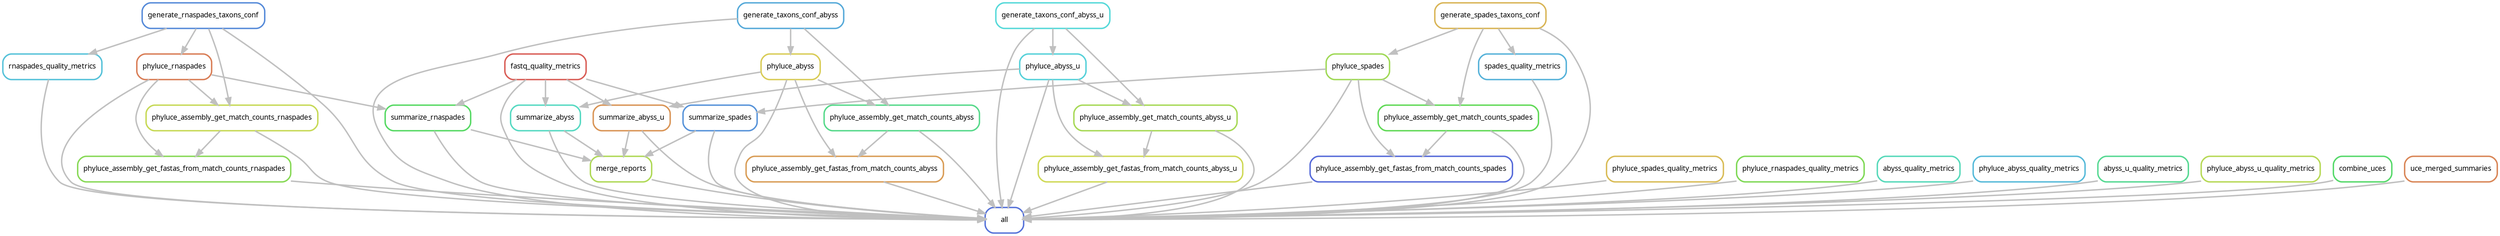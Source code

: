 digraph snakemake_dag {
    graph[bgcolor=white, margin=0];
    node[shape=box, style=rounded, fontname=sans,                 fontsize=10, penwidth=2];
    edge[penwidth=2, color=grey];
	0[label = "all", color = "0.63 0.6 0.85", style="rounded"];
	1[label = "fastq_quality_metrics", color = "0.01 0.6 0.85", style="rounded"];
	2[label = "spades_quality_metrics", color = "0.55 0.6 0.85", style="rounded"];
	3[label = "generate_spades_taxons_conf", color = "0.12 0.6 0.85", style="rounded"];
	4[label = "phyluce_spades", color = "0.24 0.6 0.85", style="rounded"];
	5[label = "phyluce_assembly_get_match_counts_spades", color = "0.32 0.6 0.85", style="rounded"];
	6[label = "phyluce_assembly_get_fastas_from_match_counts_spades", color = "0.64 0.6 0.85", style="rounded"];
	7[label = "phyluce_spades_quality_metrics", color = "0.13 0.6 0.85", style="rounded"];
	8[label = "summarize_spades", color = "0.59 0.6 0.85", style="rounded"];
	9[label = "rnaspades_quality_metrics", color = "0.53 0.6 0.85", style="rounded"];
	10[label = "generate_rnaspades_taxons_conf", color = "0.60 0.6 0.85", style="rounded"];
	11[label = "phyluce_rnaspades", color = "0.05 0.6 0.85", style="rounded"];
	12[label = "phyluce_assembly_get_match_counts_rnaspades", color = "0.19 0.6 0.85", style="rounded"];
	13[label = "phyluce_assembly_get_fastas_from_match_counts_rnaspades", color = "0.27 0.6 0.85", style="rounded"];
	14[label = "phyluce_rnaspades_quality_metrics", color = "0.28 0.6 0.85", style="rounded"];
	15[label = "summarize_rnaspades", color = "0.35 0.6 0.85", style="rounded"];
	16[label = "abyss_quality_metrics", color = "0.46 0.6 0.85", style="rounded"];
	17[label = "generate_taxons_conf_abyss", color = "0.56 0.6 0.85", style="rounded"];
	18[label = "phyluce_abyss", color = "0.15 0.6 0.85", style="rounded"];
	19[label = "phyluce_assembly_get_match_counts_abyss", color = "0.40 0.6 0.85", style="rounded"];
	20[label = "phyluce_assembly_get_fastas_from_match_counts_abyss", color = "0.09 0.6 0.85", style="rounded"];
	21[label = "phyluce_abyss_quality_metrics", color = "0.54 0.6 0.85", style="rounded"];
	22[label = "summarize_abyss", color = "0.47 0.6 0.85", style="rounded"];
	23[label = "abyss_u_quality_metrics", color = "0.41 0.6 0.85", style="rounded"];
	24[label = "generate_taxons_conf_abyss_u", color = "0.50 0.6 0.85", style="rounded"];
	25[label = "phyluce_abyss_u", color = "0.51 0.6 0.85", style="rounded"];
	26[label = "phyluce_assembly_get_match_counts_abyss_u", color = "0.23 0.6 0.85", style="rounded"];
	27[label = "phyluce_assembly_get_fastas_from_match_counts_abyss_u", color = "0.18 0.6 0.85", style="rounded"];
	28[label = "phyluce_abyss_u_quality_metrics", color = "0.21 0.6 0.85", style="rounded"];
	29[label = "summarize_abyss_u", color = "0.08 0.6 0.85", style="rounded"];
	30[label = "combine_uces", color = "0.36 0.6 0.85", style="rounded"];
	31[label = "merge_reports", color = "0.22 0.6 0.85", style="rounded"];
	32[label = "uce_merged_summaries", color = "0.06 0.6 0.85", style="rounded"];
	1 -> 0
	2 -> 0
	3 -> 0
	4 -> 0
	5 -> 0
	6 -> 0
	7 -> 0
	8 -> 0
	9 -> 0
	10 -> 0
	11 -> 0
	12 -> 0
	13 -> 0
	14 -> 0
	15 -> 0
	16 -> 0
	17 -> 0
	18 -> 0
	19 -> 0
	20 -> 0
	21 -> 0
	22 -> 0
	23 -> 0
	24 -> 0
	25 -> 0
	26 -> 0
	27 -> 0
	28 -> 0
	29 -> 0
	30 -> 0
	31 -> 0
	32 -> 0
	3 -> 2
	3 -> 4
	3 -> 5
	4 -> 5
	4 -> 6
	5 -> 6
	4 -> 8
	1 -> 8
	10 -> 9
	10 -> 11
	10 -> 12
	11 -> 12
	11 -> 13
	12 -> 13
	11 -> 15
	1 -> 15
	17 -> 18
	17 -> 19
	18 -> 19
	18 -> 20
	19 -> 20
	18 -> 22
	1 -> 22
	24 -> 25
	24 -> 26
	25 -> 26
	25 -> 27
	26 -> 27
	25 -> 29
	1 -> 29
	22 -> 31
	29 -> 31
	15 -> 31
	8 -> 31
}            

